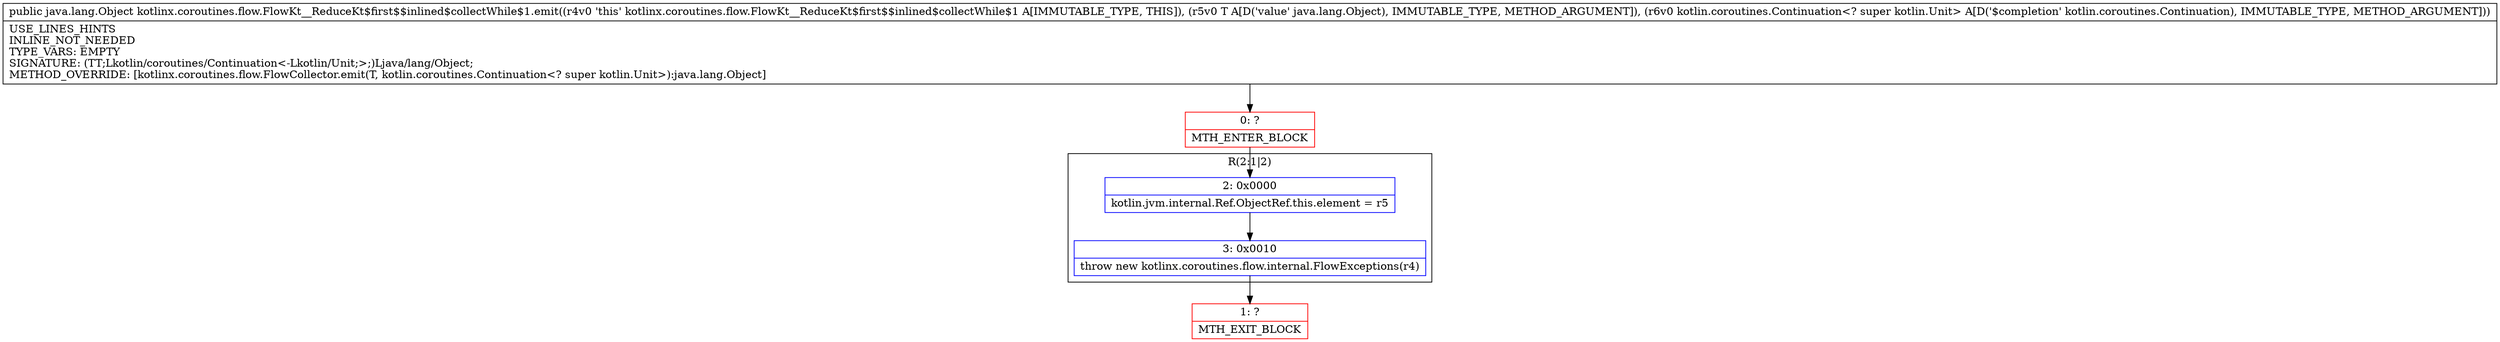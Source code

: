 digraph "CFG forkotlinx.coroutines.flow.FlowKt__ReduceKt$first$$inlined$collectWhile$1.emit(Ljava\/lang\/Object;Lkotlin\/coroutines\/Continuation;)Ljava\/lang\/Object;" {
subgraph cluster_Region_1121414904 {
label = "R(2:1|2)";
node [shape=record,color=blue];
Node_2 [shape=record,label="{2\:\ 0x0000|kotlin.jvm.internal.Ref.ObjectRef.this.element = r5\l}"];
Node_3 [shape=record,label="{3\:\ 0x0010|throw new kotlinx.coroutines.flow.internal.FlowExceptions(r4)\l}"];
}
Node_0 [shape=record,color=red,label="{0\:\ ?|MTH_ENTER_BLOCK\l}"];
Node_1 [shape=record,color=red,label="{1\:\ ?|MTH_EXIT_BLOCK\l}"];
MethodNode[shape=record,label="{public java.lang.Object kotlinx.coroutines.flow.FlowKt__ReduceKt$first$$inlined$collectWhile$1.emit((r4v0 'this' kotlinx.coroutines.flow.FlowKt__ReduceKt$first$$inlined$collectWhile$1 A[IMMUTABLE_TYPE, THIS]), (r5v0 T A[D('value' java.lang.Object), IMMUTABLE_TYPE, METHOD_ARGUMENT]), (r6v0 kotlin.coroutines.Continuation\<? super kotlin.Unit\> A[D('$completion' kotlin.coroutines.Continuation), IMMUTABLE_TYPE, METHOD_ARGUMENT]))  | USE_LINES_HINTS\lINLINE_NOT_NEEDED\lTYPE_VARS: EMPTY\lSIGNATURE: (TT;Lkotlin\/coroutines\/Continuation\<\-Lkotlin\/Unit;\>;)Ljava\/lang\/Object;\lMETHOD_OVERRIDE: [kotlinx.coroutines.flow.FlowCollector.emit(T, kotlin.coroutines.Continuation\<? super kotlin.Unit\>):java.lang.Object]\l}"];
MethodNode -> Node_0;Node_2 -> Node_3;
Node_3 -> Node_1;
Node_0 -> Node_2;
}

